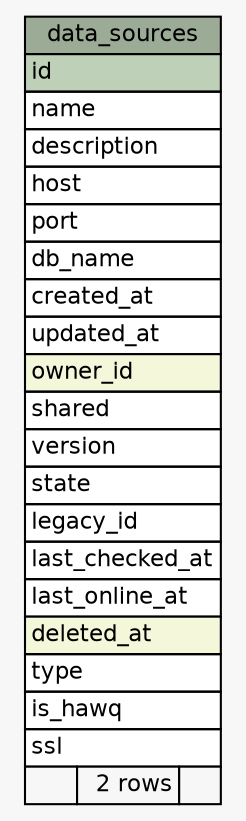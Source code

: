 // dot 2.36.0 on Mac OS X 10.10
// SchemaSpy rev 590
digraph "data_sources" {
  graph [
    rankdir="RL"
    bgcolor="#f7f7f7"
    nodesep="0.18"
    ranksep="0.46"
    fontname="Helvetica"
    fontsize="11"
  ];
  node [
    fontname="Helvetica"
    fontsize="11"
    shape="plaintext"
  ];
  edge [
    arrowsize="0.8"
  ];
  "data_sources" [
    label=<
    <TABLE BORDER="0" CELLBORDER="1" CELLSPACING="0" BGCOLOR="#ffffff">
      <TR><TD COLSPAN="3" BGCOLOR="#9bab96" ALIGN="CENTER">data_sources</TD></TR>
      <TR><TD PORT="id" COLSPAN="3" BGCOLOR="#bed1b8" ALIGN="LEFT">id</TD></TR>
      <TR><TD PORT="name" COLSPAN="3" ALIGN="LEFT">name</TD></TR>
      <TR><TD PORT="description" COLSPAN="3" ALIGN="LEFT">description</TD></TR>
      <TR><TD PORT="host" COLSPAN="3" ALIGN="LEFT">host</TD></TR>
      <TR><TD PORT="port" COLSPAN="3" ALIGN="LEFT">port</TD></TR>
      <TR><TD PORT="db_name" COLSPAN="3" ALIGN="LEFT">db_name</TD></TR>
      <TR><TD PORT="created_at" COLSPAN="3" ALIGN="LEFT">created_at</TD></TR>
      <TR><TD PORT="updated_at" COLSPAN="3" ALIGN="LEFT">updated_at</TD></TR>
      <TR><TD PORT="owner_id" COLSPAN="3" BGCOLOR="#f4f7da" ALIGN="LEFT">owner_id</TD></TR>
      <TR><TD PORT="shared" COLSPAN="3" ALIGN="LEFT">shared</TD></TR>
      <TR><TD PORT="version" COLSPAN="3" ALIGN="LEFT">version</TD></TR>
      <TR><TD PORT="state" COLSPAN="3" ALIGN="LEFT">state</TD></TR>
      <TR><TD PORT="legacy_id" COLSPAN="3" ALIGN="LEFT">legacy_id</TD></TR>
      <TR><TD PORT="last_checked_at" COLSPAN="3" ALIGN="LEFT">last_checked_at</TD></TR>
      <TR><TD PORT="last_online_at" COLSPAN="3" ALIGN="LEFT">last_online_at</TD></TR>
      <TR><TD PORT="deleted_at" COLSPAN="3" BGCOLOR="#f4f7da" ALIGN="LEFT">deleted_at</TD></TR>
      <TR><TD PORT="type" COLSPAN="3" ALIGN="LEFT">type</TD></TR>
      <TR><TD PORT="is_hawq" COLSPAN="3" ALIGN="LEFT">is_hawq</TD></TR>
      <TR><TD PORT="ssl" COLSPAN="3" ALIGN="LEFT">ssl</TD></TR>
      <TR><TD ALIGN="LEFT" BGCOLOR="#f7f7f7">  </TD><TD ALIGN="RIGHT" BGCOLOR="#f7f7f7">2 rows</TD><TD ALIGN="RIGHT" BGCOLOR="#f7f7f7">  </TD></TR>
    </TABLE>>
    URL="tables/data_sources.html"
    tooltip="data_sources"
  ];
}
